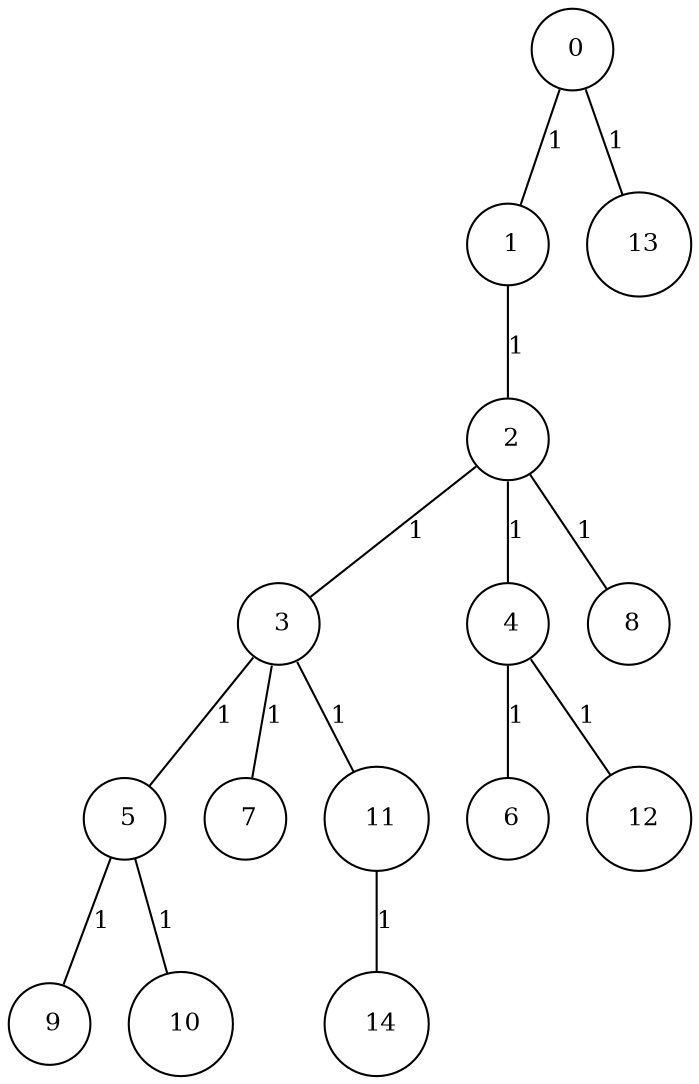 graph G {
size="8.5,11;"
ratio = "expand;"
fixedsize="true;"
overlap="scale;"
node[shape=circle,width=.12,hight=.12,fontsize=12]
edge[fontsize=12]

0[label=" 0" color=black, pos="1.3758169,0.24826737!"];
1[label=" 1" color=black, pos="0.66201195,0.3314696!"];
2[label=" 2" color=black, pos="0.18087349,2.0041494!"];
3[label=" 3" color=black, pos="2.0627117,2.9469524!"];
4[label=" 4" color=black, pos="2.6534292,1.8415632!"];
5[label=" 5" color=black, pos="2.1697838,1.9864134!"];
6[label=" 6" color=black, pos="0.18628226,0.74311242!"];
7[label=" 7" color=black, pos="0.70332402,0.7680762!"];
8[label=" 8" color=black, pos="2.124413,1.8713997!"];
9[label=" 9" color=black, pos="1.1731484,0.79238892!"];
10[label=" 10" color=black, pos="1.1819631,0.93283501!"];
11[label=" 11" color=black, pos="0.48268068,1.2942804!"];
12[label=" 12" color=black, pos="2.7755993,1.2486916!"];
13[label=" 13" color=black, pos="1.5151776,0.12343065!"];
14[label=" 14" color=black, pos="1.4023497,1.820565!"];
0--1[label="1"]
0--13[label="1"]
1--2[label="1"]
2--3[label="1"]
2--4[label="1"]
2--8[label="1"]
3--5[label="1"]
3--7[label="1"]
3--11[label="1"]
4--6[label="1"]
4--12[label="1"]
5--9[label="1"]
5--10[label="1"]
11--14[label="1"]

}
